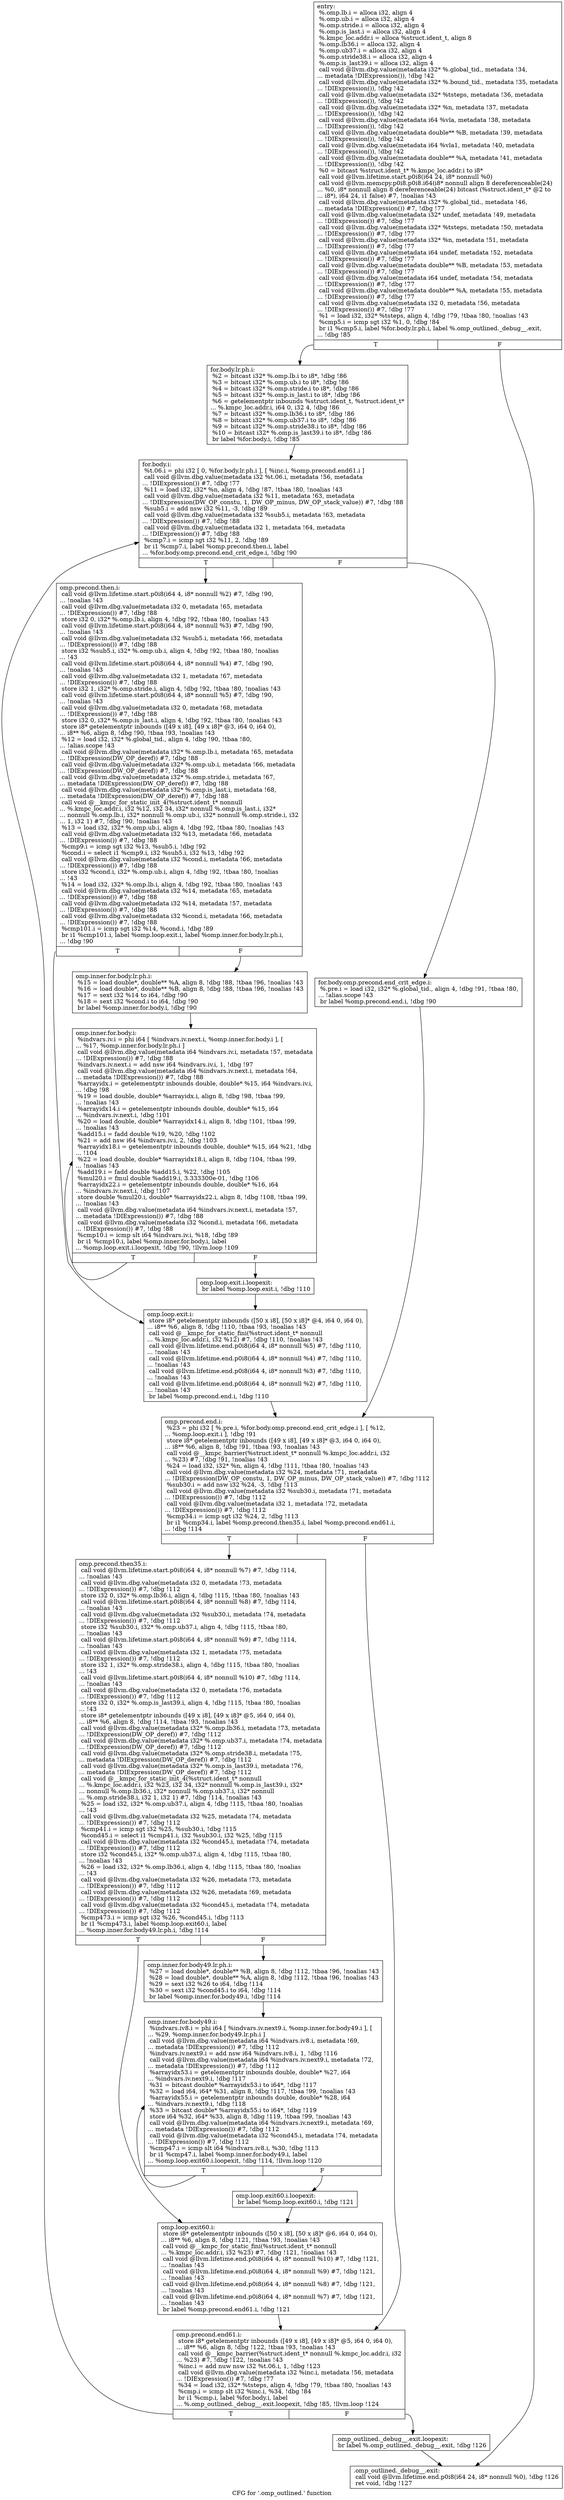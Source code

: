 digraph "CFG for '.omp_outlined.' function" {
	label="CFG for '.omp_outlined.' function";

	Node0x561b8f6a8390 [shape=record,label="{entry:\l  %.omp.lb.i = alloca i32, align 4\l  %.omp.ub.i = alloca i32, align 4\l  %.omp.stride.i = alloca i32, align 4\l  %.omp.is_last.i = alloca i32, align 4\l  %.kmpc_loc.addr.i = alloca %struct.ident_t, align 8\l  %.omp.lb36.i = alloca i32, align 4\l  %.omp.ub37.i = alloca i32, align 4\l  %.omp.stride38.i = alloca i32, align 4\l  %.omp.is_last39.i = alloca i32, align 4\l  call void @llvm.dbg.value(metadata i32* %.global_tid., metadata !34,\l... metadata !DIExpression()), !dbg !42\l  call void @llvm.dbg.value(metadata i32* %.bound_tid., metadata !35, metadata\l... !DIExpression()), !dbg !42\l  call void @llvm.dbg.value(metadata i32* %tsteps, metadata !36, metadata\l... !DIExpression()), !dbg !42\l  call void @llvm.dbg.value(metadata i32* %n, metadata !37, metadata\l... !DIExpression()), !dbg !42\l  call void @llvm.dbg.value(metadata i64 %vla, metadata !38, metadata\l... !DIExpression()), !dbg !42\l  call void @llvm.dbg.value(metadata double** %B, metadata !39, metadata\l... !DIExpression()), !dbg !42\l  call void @llvm.dbg.value(metadata i64 %vla1, metadata !40, metadata\l... !DIExpression()), !dbg !42\l  call void @llvm.dbg.value(metadata double** %A, metadata !41, metadata\l... !DIExpression()), !dbg !42\l  %0 = bitcast %struct.ident_t* %.kmpc_loc.addr.i to i8*\l  call void @llvm.lifetime.start.p0i8(i64 24, i8* nonnull %0)\l  call void @llvm.memcpy.p0i8.p0i8.i64(i8* nonnull align 8 dereferenceable(24)\l... %0, i8* nonnull align 8 dereferenceable(24) bitcast (%struct.ident_t* @2 to\l... i8*), i64 24, i1 false) #7, !noalias !43\l  call void @llvm.dbg.value(metadata i32* %.global_tid., metadata !46,\l... metadata !DIExpression()) #7, !dbg !77\l  call void @llvm.dbg.value(metadata i32* undef, metadata !49, metadata\l... !DIExpression()) #7, !dbg !77\l  call void @llvm.dbg.value(metadata i32* %tsteps, metadata !50, metadata\l... !DIExpression()) #7, !dbg !77\l  call void @llvm.dbg.value(metadata i32* %n, metadata !51, metadata\l... !DIExpression()) #7, !dbg !77\l  call void @llvm.dbg.value(metadata i64 undef, metadata !52, metadata\l... !DIExpression()) #7, !dbg !77\l  call void @llvm.dbg.value(metadata double** %B, metadata !53, metadata\l... !DIExpression()) #7, !dbg !77\l  call void @llvm.dbg.value(metadata i64 undef, metadata !54, metadata\l... !DIExpression()) #7, !dbg !77\l  call void @llvm.dbg.value(metadata double** %A, metadata !55, metadata\l... !DIExpression()) #7, !dbg !77\l  call void @llvm.dbg.value(metadata i32 0, metadata !56, metadata\l... !DIExpression()) #7, !dbg !77\l  %1 = load i32, i32* %tsteps, align 4, !dbg !79, !tbaa !80, !noalias !43\l  %cmp5.i = icmp sgt i32 %1, 0, !dbg !84\l  br i1 %cmp5.i, label %for.body.lr.ph.i, label %.omp_outlined._debug__.exit,\l... !dbg !85\l|{<s0>T|<s1>F}}"];
	Node0x561b8f6a8390:s0 -> Node0x561b8f6ae0e0;
	Node0x561b8f6a8390:s1 -> Node0x561b8f6ae1e0;
	Node0x561b8f6ae0e0 [shape=record,label="{for.body.lr.ph.i:                                 \l  %2 = bitcast i32* %.omp.lb.i to i8*, !dbg !86\l  %3 = bitcast i32* %.omp.ub.i to i8*, !dbg !86\l  %4 = bitcast i32* %.omp.stride.i to i8*, !dbg !86\l  %5 = bitcast i32* %.omp.is_last.i to i8*, !dbg !86\l  %6 = getelementptr inbounds %struct.ident_t, %struct.ident_t*\l... %.kmpc_loc.addr.i, i64 0, i32 4, !dbg !86\l  %7 = bitcast i32* %.omp.lb36.i to i8*, !dbg !86\l  %8 = bitcast i32* %.omp.ub37.i to i8*, !dbg !86\l  %9 = bitcast i32* %.omp.stride38.i to i8*, !dbg !86\l  %10 = bitcast i32* %.omp.is_last39.i to i8*, !dbg !86\l  br label %for.body.i, !dbg !85\l}"];
	Node0x561b8f6ae0e0 -> Node0x561b8f6aec80;
	Node0x561b8f6aec80 [shape=record,label="{for.body.i:                                       \l  %t.06.i = phi i32 [ 0, %for.body.lr.ph.i ], [ %inc.i, %omp.precond.end61.i ]\l  call void @llvm.dbg.value(metadata i32 %t.06.i, metadata !56, metadata\l... !DIExpression()) #7, !dbg !77\l  %11 = load i32, i32* %n, align 4, !dbg !87, !tbaa !80, !noalias !43\l  call void @llvm.dbg.value(metadata i32 %11, metadata !63, metadata\l... !DIExpression(DW_OP_constu, 1, DW_OP_minus, DW_OP_stack_value)) #7, !dbg !88\l  %sub5.i = add nsw i32 %11, -3, !dbg !89\l  call void @llvm.dbg.value(metadata i32 %sub5.i, metadata !63, metadata\l... !DIExpression()) #7, !dbg !88\l  call void @llvm.dbg.value(metadata i32 1, metadata !64, metadata\l... !DIExpression()) #7, !dbg !88\l  %cmp7.i = icmp sgt i32 %11, 2, !dbg !89\l  br i1 %cmp7.i, label %omp.precond.then.i, label\l... %for.body.omp.precond.end_crit_edge.i, !dbg !90\l|{<s0>T|<s1>F}}"];
	Node0x561b8f6aec80:s0 -> Node0x561b8f6b1fe0;
	Node0x561b8f6aec80:s1 -> Node0x561b8f6b20c0;
	Node0x561b8f6b20c0 [shape=record,label="{for.body.omp.precond.end_crit_edge.i:             \l  %.pre.i = load i32, i32* %.global_tid., align 4, !dbg !91, !tbaa !80,\l... !alias.scope !43\l  br label %omp.precond.end.i, !dbg !90\l}"];
	Node0x561b8f6b20c0 -> Node0x561b8f6b2d10;
	Node0x561b8f6b1fe0 [shape=record,label="{omp.precond.then.i:                               \l  call void @llvm.lifetime.start.p0i8(i64 4, i8* nonnull %2) #7, !dbg !90,\l... !noalias !43\l  call void @llvm.dbg.value(metadata i32 0, metadata !65, metadata\l... !DIExpression()) #7, !dbg !88\l  store i32 0, i32* %.omp.lb.i, align 4, !dbg !92, !tbaa !80, !noalias !43\l  call void @llvm.lifetime.start.p0i8(i64 4, i8* nonnull %3) #7, !dbg !90,\l... !noalias !43\l  call void @llvm.dbg.value(metadata i32 %sub5.i, metadata !66, metadata\l... !DIExpression()) #7, !dbg !88\l  store i32 %sub5.i, i32* %.omp.ub.i, align 4, !dbg !92, !tbaa !80, !noalias\l... !43\l  call void @llvm.lifetime.start.p0i8(i64 4, i8* nonnull %4) #7, !dbg !90,\l... !noalias !43\l  call void @llvm.dbg.value(metadata i32 1, metadata !67, metadata\l... !DIExpression()) #7, !dbg !88\l  store i32 1, i32* %.omp.stride.i, align 4, !dbg !92, !tbaa !80, !noalias !43\l  call void @llvm.lifetime.start.p0i8(i64 4, i8* nonnull %5) #7, !dbg !90,\l... !noalias !43\l  call void @llvm.dbg.value(metadata i32 0, metadata !68, metadata\l... !DIExpression()) #7, !dbg !88\l  store i32 0, i32* %.omp.is_last.i, align 4, !dbg !92, !tbaa !80, !noalias !43\l  store i8* getelementptr inbounds ([49 x i8], [49 x i8]* @3, i64 0, i64 0),\l... i8** %6, align 8, !dbg !90, !tbaa !93, !noalias !43\l  %12 = load i32, i32* %.global_tid., align 4, !dbg !90, !tbaa !80,\l... !alias.scope !43\l  call void @llvm.dbg.value(metadata i32* %.omp.lb.i, metadata !65, metadata\l... !DIExpression(DW_OP_deref)) #7, !dbg !88\l  call void @llvm.dbg.value(metadata i32* %.omp.ub.i, metadata !66, metadata\l... !DIExpression(DW_OP_deref)) #7, !dbg !88\l  call void @llvm.dbg.value(metadata i32* %.omp.stride.i, metadata !67,\l... metadata !DIExpression(DW_OP_deref)) #7, !dbg !88\l  call void @llvm.dbg.value(metadata i32* %.omp.is_last.i, metadata !68,\l... metadata !DIExpression(DW_OP_deref)) #7, !dbg !88\l  call void @__kmpc_for_static_init_4(%struct.ident_t* nonnull\l... %.kmpc_loc.addr.i, i32 %12, i32 34, i32* nonnull %.omp.is_last.i, i32*\l... nonnull %.omp.lb.i, i32* nonnull %.omp.ub.i, i32* nonnull %.omp.stride.i, i32\l... 1, i32 1) #7, !dbg !90, !noalias !43\l  %13 = load i32, i32* %.omp.ub.i, align 4, !dbg !92, !tbaa !80, !noalias !43\l  call void @llvm.dbg.value(metadata i32 %13, metadata !66, metadata\l... !DIExpression()) #7, !dbg !88\l  %cmp9.i = icmp sgt i32 %13, %sub5.i, !dbg !92\l  %cond.i = select i1 %cmp9.i, i32 %sub5.i, i32 %13, !dbg !92\l  call void @llvm.dbg.value(metadata i32 %cond.i, metadata !66, metadata\l... !DIExpression()) #7, !dbg !88\l  store i32 %cond.i, i32* %.omp.ub.i, align 4, !dbg !92, !tbaa !80, !noalias\l... !43\l  %14 = load i32, i32* %.omp.lb.i, align 4, !dbg !92, !tbaa !80, !noalias !43\l  call void @llvm.dbg.value(metadata i32 %14, metadata !65, metadata\l... !DIExpression()) #7, !dbg !88\l  call void @llvm.dbg.value(metadata i32 %14, metadata !57, metadata\l... !DIExpression()) #7, !dbg !88\l  call void @llvm.dbg.value(metadata i32 %cond.i, metadata !66, metadata\l... !DIExpression()) #7, !dbg !88\l  %cmp101.i = icmp sgt i32 %14, %cond.i, !dbg !89\l  br i1 %cmp101.i, label %omp.loop.exit.i, label %omp.inner.for.body.lr.ph.i,\l... !dbg !90\l|{<s0>T|<s1>F}}"];
	Node0x561b8f6b1fe0:s0 -> Node0x561b8f6b6a60;
	Node0x561b8f6b1fe0:s1 -> Node0x561b8f6b6b70;
	Node0x561b8f6b6b70 [shape=record,label="{omp.inner.for.body.lr.ph.i:                       \l  %15 = load double*, double** %A, align 8, !dbg !88, !tbaa !96, !noalias !43\l  %16 = load double*, double** %B, align 8, !dbg !88, !tbaa !96, !noalias !43\l  %17 = sext i32 %14 to i64, !dbg !90\l  %18 = sext i32 %cond.i to i64, !dbg !90\l  br label %omp.inner.for.body.i, !dbg !90\l}"];
	Node0x561b8f6b6b70 -> Node0x561b8f6b6e40;
	Node0x561b8f6b6e40 [shape=record,label="{omp.inner.for.body.i:                             \l  %indvars.iv.i = phi i64 [ %indvars.iv.next.i, %omp.inner.for.body.i ], [\l... %17, %omp.inner.for.body.lr.ph.i ]\l  call void @llvm.dbg.value(metadata i64 %indvars.iv.i, metadata !57, metadata\l... !DIExpression()) #7, !dbg !88\l  %indvars.iv.next.i = add nsw i64 %indvars.iv.i, 1, !dbg !97\l  call void @llvm.dbg.value(metadata i64 %indvars.iv.next.i, metadata !64,\l... metadata !DIExpression()) #7, !dbg !88\l  %arrayidx.i = getelementptr inbounds double, double* %15, i64 %indvars.iv.i,\l... !dbg !98\l  %19 = load double, double* %arrayidx.i, align 8, !dbg !98, !tbaa !99,\l... !noalias !43\l  %arrayidx14.i = getelementptr inbounds double, double* %15, i64\l... %indvars.iv.next.i, !dbg !101\l  %20 = load double, double* %arrayidx14.i, align 8, !dbg !101, !tbaa !99,\l... !noalias !43\l  %add15.i = fadd double %19, %20, !dbg !102\l  %21 = add nsw i64 %indvars.iv.i, 2, !dbg !103\l  %arrayidx18.i = getelementptr inbounds double, double* %15, i64 %21, !dbg\l... !104\l  %22 = load double, double* %arrayidx18.i, align 8, !dbg !104, !tbaa !99,\l... !noalias !43\l  %add19.i = fadd double %add15.i, %22, !dbg !105\l  %mul20.i = fmul double %add19.i, 3.333300e-01, !dbg !106\l  %arrayidx22.i = getelementptr inbounds double, double* %16, i64\l... %indvars.iv.next.i, !dbg !107\l  store double %mul20.i, double* %arrayidx22.i, align 8, !dbg !108, !tbaa !99,\l... !noalias !43\l  call void @llvm.dbg.value(metadata i64 %indvars.iv.next.i, metadata !57,\l... metadata !DIExpression()) #7, !dbg !88\l  call void @llvm.dbg.value(metadata i32 %cond.i, metadata !66, metadata\l... !DIExpression()) #7, !dbg !88\l  %cmp10.i = icmp slt i64 %indvars.iv.i, %18, !dbg !89\l  br i1 %cmp10.i, label %omp.inner.for.body.i, label\l... %omp.loop.exit.i.loopexit, !dbg !90, !llvm.loop !109\l|{<s0>T|<s1>F}}"];
	Node0x561b8f6b6e40:s0 -> Node0x561b8f6b6e40;
	Node0x561b8f6b6e40:s1 -> Node0x561b8f6bac70;
	Node0x561b8f6bac70 [shape=record,label="{omp.loop.exit.i.loopexit:                         \l  br label %omp.loop.exit.i, !dbg !110\l}"];
	Node0x561b8f6bac70 -> Node0x561b8f6b6a60;
	Node0x561b8f6b6a60 [shape=record,label="{omp.loop.exit.i:                                  \l  store i8* getelementptr inbounds ([50 x i8], [50 x i8]* @4, i64 0, i64 0),\l... i8** %6, align 8, !dbg !110, !tbaa !93, !noalias !43\l  call void @__kmpc_for_static_fini(%struct.ident_t* nonnull\l... %.kmpc_loc.addr.i, i32 %12) #7, !dbg !110, !noalias !43\l  call void @llvm.lifetime.end.p0i8(i64 4, i8* nonnull %5) #7, !dbg !110,\l... !noalias !43\l  call void @llvm.lifetime.end.p0i8(i64 4, i8* nonnull %4) #7, !dbg !110,\l... !noalias !43\l  call void @llvm.lifetime.end.p0i8(i64 4, i8* nonnull %3) #7, !dbg !110,\l... !noalias !43\l  call void @llvm.lifetime.end.p0i8(i64 4, i8* nonnull %2) #7, !dbg !110,\l... !noalias !43\l  br label %omp.precond.end.i, !dbg !110\l}"];
	Node0x561b8f6b6a60 -> Node0x561b8f6b2d10;
	Node0x561b8f6b2d10 [shape=record,label="{omp.precond.end.i:                                \l  %23 = phi i32 [ %.pre.i, %for.body.omp.precond.end_crit_edge.i ], [ %12,\l... %omp.loop.exit.i ], !dbg !91\l  store i8* getelementptr inbounds ([49 x i8], [49 x i8]* @3, i64 0, i64 0),\l... i8** %6, align 8, !dbg !91, !tbaa !93, !noalias !43\l  call void @__kmpc_barrier(%struct.ident_t* nonnull %.kmpc_loc.addr.i, i32\l... %23) #7, !dbg !91, !noalias !43\l  %24 = load i32, i32* %n, align 4, !dbg !111, !tbaa !80, !noalias !43\l  call void @llvm.dbg.value(metadata i32 %24, metadata !71, metadata\l... !DIExpression(DW_OP_constu, 1, DW_OP_minus, DW_OP_stack_value)) #7, !dbg !112\l  %sub30.i = add nsw i32 %24, -3, !dbg !113\l  call void @llvm.dbg.value(metadata i32 %sub30.i, metadata !71, metadata\l... !DIExpression()) #7, !dbg !112\l  call void @llvm.dbg.value(metadata i32 1, metadata !72, metadata\l... !DIExpression()) #7, !dbg !112\l  %cmp34.i = icmp sgt i32 %24, 2, !dbg !113\l  br i1 %cmp34.i, label %omp.precond.then35.i, label %omp.precond.end61.i,\l... !dbg !114\l|{<s0>T|<s1>F}}"];
	Node0x561b8f6b2d10:s0 -> Node0x561b8f6be8a0;
	Node0x561b8f6b2d10:s1 -> Node0x561b8f6af6e0;
	Node0x561b8f6be8a0 [shape=record,label="{omp.precond.then35.i:                             \l  call void @llvm.lifetime.start.p0i8(i64 4, i8* nonnull %7) #7, !dbg !114,\l... !noalias !43\l  call void @llvm.dbg.value(metadata i32 0, metadata !73, metadata\l... !DIExpression()) #7, !dbg !112\l  store i32 0, i32* %.omp.lb36.i, align 4, !dbg !115, !tbaa !80, !noalias !43\l  call void @llvm.lifetime.start.p0i8(i64 4, i8* nonnull %8) #7, !dbg !114,\l... !noalias !43\l  call void @llvm.dbg.value(metadata i32 %sub30.i, metadata !74, metadata\l... !DIExpression()) #7, !dbg !112\l  store i32 %sub30.i, i32* %.omp.ub37.i, align 4, !dbg !115, !tbaa !80,\l... !noalias !43\l  call void @llvm.lifetime.start.p0i8(i64 4, i8* nonnull %9) #7, !dbg !114,\l... !noalias !43\l  call void @llvm.dbg.value(metadata i32 1, metadata !75, metadata\l... !DIExpression()) #7, !dbg !112\l  store i32 1, i32* %.omp.stride38.i, align 4, !dbg !115, !tbaa !80, !noalias\l... !43\l  call void @llvm.lifetime.start.p0i8(i64 4, i8* nonnull %10) #7, !dbg !114,\l... !noalias !43\l  call void @llvm.dbg.value(metadata i32 0, metadata !76, metadata\l... !DIExpression()) #7, !dbg !112\l  store i32 0, i32* %.omp.is_last39.i, align 4, !dbg !115, !tbaa !80, !noalias\l... !43\l  store i8* getelementptr inbounds ([49 x i8], [49 x i8]* @5, i64 0, i64 0),\l... i8** %6, align 8, !dbg !114, !tbaa !93, !noalias !43\l  call void @llvm.dbg.value(metadata i32* %.omp.lb36.i, metadata !73, metadata\l... !DIExpression(DW_OP_deref)) #7, !dbg !112\l  call void @llvm.dbg.value(metadata i32* %.omp.ub37.i, metadata !74, metadata\l... !DIExpression(DW_OP_deref)) #7, !dbg !112\l  call void @llvm.dbg.value(metadata i32* %.omp.stride38.i, metadata !75,\l... metadata !DIExpression(DW_OP_deref)) #7, !dbg !112\l  call void @llvm.dbg.value(metadata i32* %.omp.is_last39.i, metadata !76,\l... metadata !DIExpression(DW_OP_deref)) #7, !dbg !112\l  call void @__kmpc_for_static_init_4(%struct.ident_t* nonnull\l... %.kmpc_loc.addr.i, i32 %23, i32 34, i32* nonnull %.omp.is_last39.i, i32*\l... nonnull %.omp.lb36.i, i32* nonnull %.omp.ub37.i, i32* nonnull\l... %.omp.stride38.i, i32 1, i32 1) #7, !dbg !114, !noalias !43\l  %25 = load i32, i32* %.omp.ub37.i, align 4, !dbg !115, !tbaa !80, !noalias\l... !43\l  call void @llvm.dbg.value(metadata i32 %25, metadata !74, metadata\l... !DIExpression()) #7, !dbg !112\l  %cmp41.i = icmp sgt i32 %25, %sub30.i, !dbg !115\l  %cond45.i = select i1 %cmp41.i, i32 %sub30.i, i32 %25, !dbg !115\l  call void @llvm.dbg.value(metadata i32 %cond45.i, metadata !74, metadata\l... !DIExpression()) #7, !dbg !112\l  store i32 %cond45.i, i32* %.omp.ub37.i, align 4, !dbg !115, !tbaa !80,\l... !noalias !43\l  %26 = load i32, i32* %.omp.lb36.i, align 4, !dbg !115, !tbaa !80, !noalias\l... !43\l  call void @llvm.dbg.value(metadata i32 %26, metadata !73, metadata\l... !DIExpression()) #7, !dbg !112\l  call void @llvm.dbg.value(metadata i32 %26, metadata !69, metadata\l... !DIExpression()) #7, !dbg !112\l  call void @llvm.dbg.value(metadata i32 %cond45.i, metadata !74, metadata\l... !DIExpression()) #7, !dbg !112\l  %cmp473.i = icmp sgt i32 %26, %cond45.i, !dbg !113\l  br i1 %cmp473.i, label %omp.loop.exit60.i, label\l... %omp.inner.for.body49.lr.ph.i, !dbg !114\l|{<s0>T|<s1>F}}"];
	Node0x561b8f6be8a0:s0 -> Node0x561b8f6c2cd0;
	Node0x561b8f6be8a0:s1 -> Node0x561b8f6c2db0;
	Node0x561b8f6c2db0 [shape=record,label="{omp.inner.for.body49.lr.ph.i:                     \l  %27 = load double*, double** %B, align 8, !dbg !112, !tbaa !96, !noalias !43\l  %28 = load double*, double** %A, align 8, !dbg !112, !tbaa !96, !noalias !43\l  %29 = sext i32 %26 to i64, !dbg !114\l  %30 = sext i32 %cond45.i to i64, !dbg !114\l  br label %omp.inner.for.body49.i, !dbg !114\l}"];
	Node0x561b8f6c2db0 -> Node0x561b8f6c26f0;
	Node0x561b8f6c26f0 [shape=record,label="{omp.inner.for.body49.i:                           \l  %indvars.iv8.i = phi i64 [ %indvars.iv.next9.i, %omp.inner.for.body49.i ], [\l... %29, %omp.inner.for.body49.lr.ph.i ]\l  call void @llvm.dbg.value(metadata i64 %indvars.iv8.i, metadata !69,\l... metadata !DIExpression()) #7, !dbg !112\l  %indvars.iv.next9.i = add nsw i64 %indvars.iv8.i, 1, !dbg !116\l  call void @llvm.dbg.value(metadata i64 %indvars.iv.next9.i, metadata !72,\l... metadata !DIExpression()) #7, !dbg !112\l  %arrayidx53.i = getelementptr inbounds double, double* %27, i64\l... %indvars.iv.next9.i, !dbg !117\l  %31 = bitcast double* %arrayidx53.i to i64*, !dbg !117\l  %32 = load i64, i64* %31, align 8, !dbg !117, !tbaa !99, !noalias !43\l  %arrayidx55.i = getelementptr inbounds double, double* %28, i64\l... %indvars.iv.next9.i, !dbg !118\l  %33 = bitcast double* %arrayidx55.i to i64*, !dbg !119\l  store i64 %32, i64* %33, align 8, !dbg !119, !tbaa !99, !noalias !43\l  call void @llvm.dbg.value(metadata i64 %indvars.iv.next9.i, metadata !69,\l... metadata !DIExpression()) #7, !dbg !112\l  call void @llvm.dbg.value(metadata i32 %cond45.i, metadata !74, metadata\l... !DIExpression()) #7, !dbg !112\l  %cmp47.i = icmp slt i64 %indvars.iv8.i, %30, !dbg !113\l  br i1 %cmp47.i, label %omp.inner.for.body49.i, label\l... %omp.loop.exit60.i.loopexit, !dbg !114, !llvm.loop !120\l|{<s0>T|<s1>F}}"];
	Node0x561b8f6c26f0:s0 -> Node0x561b8f6c26f0;
	Node0x561b8f6c26f0:s1 -> Node0x561b8f6c5540;
	Node0x561b8f6c5540 [shape=record,label="{omp.loop.exit60.i.loopexit:                       \l  br label %omp.loop.exit60.i, !dbg !121\l}"];
	Node0x561b8f6c5540 -> Node0x561b8f6c2cd0;
	Node0x561b8f6c2cd0 [shape=record,label="{omp.loop.exit60.i:                                \l  store i8* getelementptr inbounds ([50 x i8], [50 x i8]* @6, i64 0, i64 0),\l... i8** %6, align 8, !dbg !121, !tbaa !93, !noalias !43\l  call void @__kmpc_for_static_fini(%struct.ident_t* nonnull\l... %.kmpc_loc.addr.i, i32 %23) #7, !dbg !121, !noalias !43\l  call void @llvm.lifetime.end.p0i8(i64 4, i8* nonnull %10) #7, !dbg !121,\l... !noalias !43\l  call void @llvm.lifetime.end.p0i8(i64 4, i8* nonnull %9) #7, !dbg !121,\l... !noalias !43\l  call void @llvm.lifetime.end.p0i8(i64 4, i8* nonnull %8) #7, !dbg !121,\l... !noalias !43\l  call void @llvm.lifetime.end.p0i8(i64 4, i8* nonnull %7) #7, !dbg !121,\l... !noalias !43\l  br label %omp.precond.end61.i, !dbg !121\l}"];
	Node0x561b8f6c2cd0 -> Node0x561b8f6af6e0;
	Node0x561b8f6af6e0 [shape=record,label="{omp.precond.end61.i:                              \l  store i8* getelementptr inbounds ([49 x i8], [49 x i8]* @5, i64 0, i64 0),\l... i8** %6, align 8, !dbg !122, !tbaa !93, !noalias !43\l  call void @__kmpc_barrier(%struct.ident_t* nonnull %.kmpc_loc.addr.i, i32\l... %23) #7, !dbg !122, !noalias !43\l  %inc.i = add nuw nsw i32 %t.06.i, 1, !dbg !123\l  call void @llvm.dbg.value(metadata i32 %inc.i, metadata !56, metadata\l... !DIExpression()) #7, !dbg !77\l  %34 = load i32, i32* %tsteps, align 4, !dbg !79, !tbaa !80, !noalias !43\l  %cmp.i = icmp slt i32 %inc.i, %34, !dbg !84\l  br i1 %cmp.i, label %for.body.i, label\l... %.omp_outlined._debug__.exit.loopexit, !dbg !85, !llvm.loop !124\l|{<s0>T|<s1>F}}"];
	Node0x561b8f6af6e0:s0 -> Node0x561b8f6aec80;
	Node0x561b8f6af6e0:s1 -> Node0x561b8f6c7dd0;
	Node0x561b8f6c7dd0 [shape=record,label="{.omp_outlined._debug__.exit.loopexit:             \l  br label %.omp_outlined._debug__.exit, !dbg !126\l}"];
	Node0x561b8f6c7dd0 -> Node0x561b8f6ae1e0;
	Node0x561b8f6ae1e0 [shape=record,label="{.omp_outlined._debug__.exit:                      \l  call void @llvm.lifetime.end.p0i8(i64 24, i8* nonnull %0), !dbg !126\l  ret void, !dbg !127\l}"];
}
